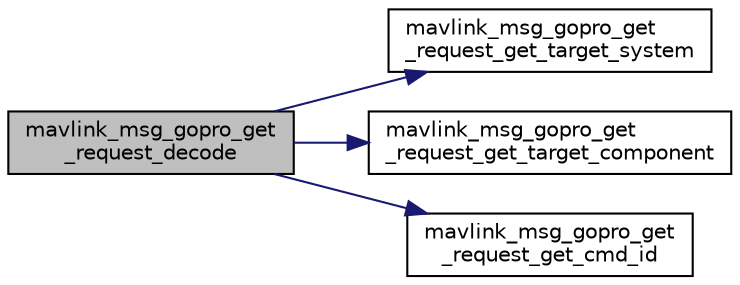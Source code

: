 digraph "mavlink_msg_gopro_get_request_decode"
{
 // INTERACTIVE_SVG=YES
  edge [fontname="Helvetica",fontsize="10",labelfontname="Helvetica",labelfontsize="10"];
  node [fontname="Helvetica",fontsize="10",shape=record];
  rankdir="LR";
  Node1 [label="mavlink_msg_gopro_get\l_request_decode",height=0.2,width=0.4,color="black", fillcolor="grey75", style="filled" fontcolor="black"];
  Node1 -> Node2 [color="midnightblue",fontsize="10",style="solid",fontname="Helvetica"];
  Node2 [label="mavlink_msg_gopro_get\l_request_get_target_system",height=0.2,width=0.4,color="black", fillcolor="white", style="filled",URL="$mavlink__msg__gopro__get__request_8h.html#ac45010322ab5e76f0b2356b41c980e89",tooltip="Send a gopro_get_request message. "];
  Node1 -> Node3 [color="midnightblue",fontsize="10",style="solid",fontname="Helvetica"];
  Node3 [label="mavlink_msg_gopro_get\l_request_get_target_component",height=0.2,width=0.4,color="black", fillcolor="white", style="filled",URL="$mavlink__msg__gopro__get__request_8h.html#ac998b477e43060dd67f8e953dba55025",tooltip="Get field target_component from gopro_get_request message. "];
  Node1 -> Node4 [color="midnightblue",fontsize="10",style="solid",fontname="Helvetica"];
  Node4 [label="mavlink_msg_gopro_get\l_request_get_cmd_id",height=0.2,width=0.4,color="black", fillcolor="white", style="filled",URL="$mavlink__msg__gopro__get__request_8h.html#ad49e924941645ad4b09732a32e18dc8f",tooltip="Get field cmd_id from gopro_get_request message. "];
}

